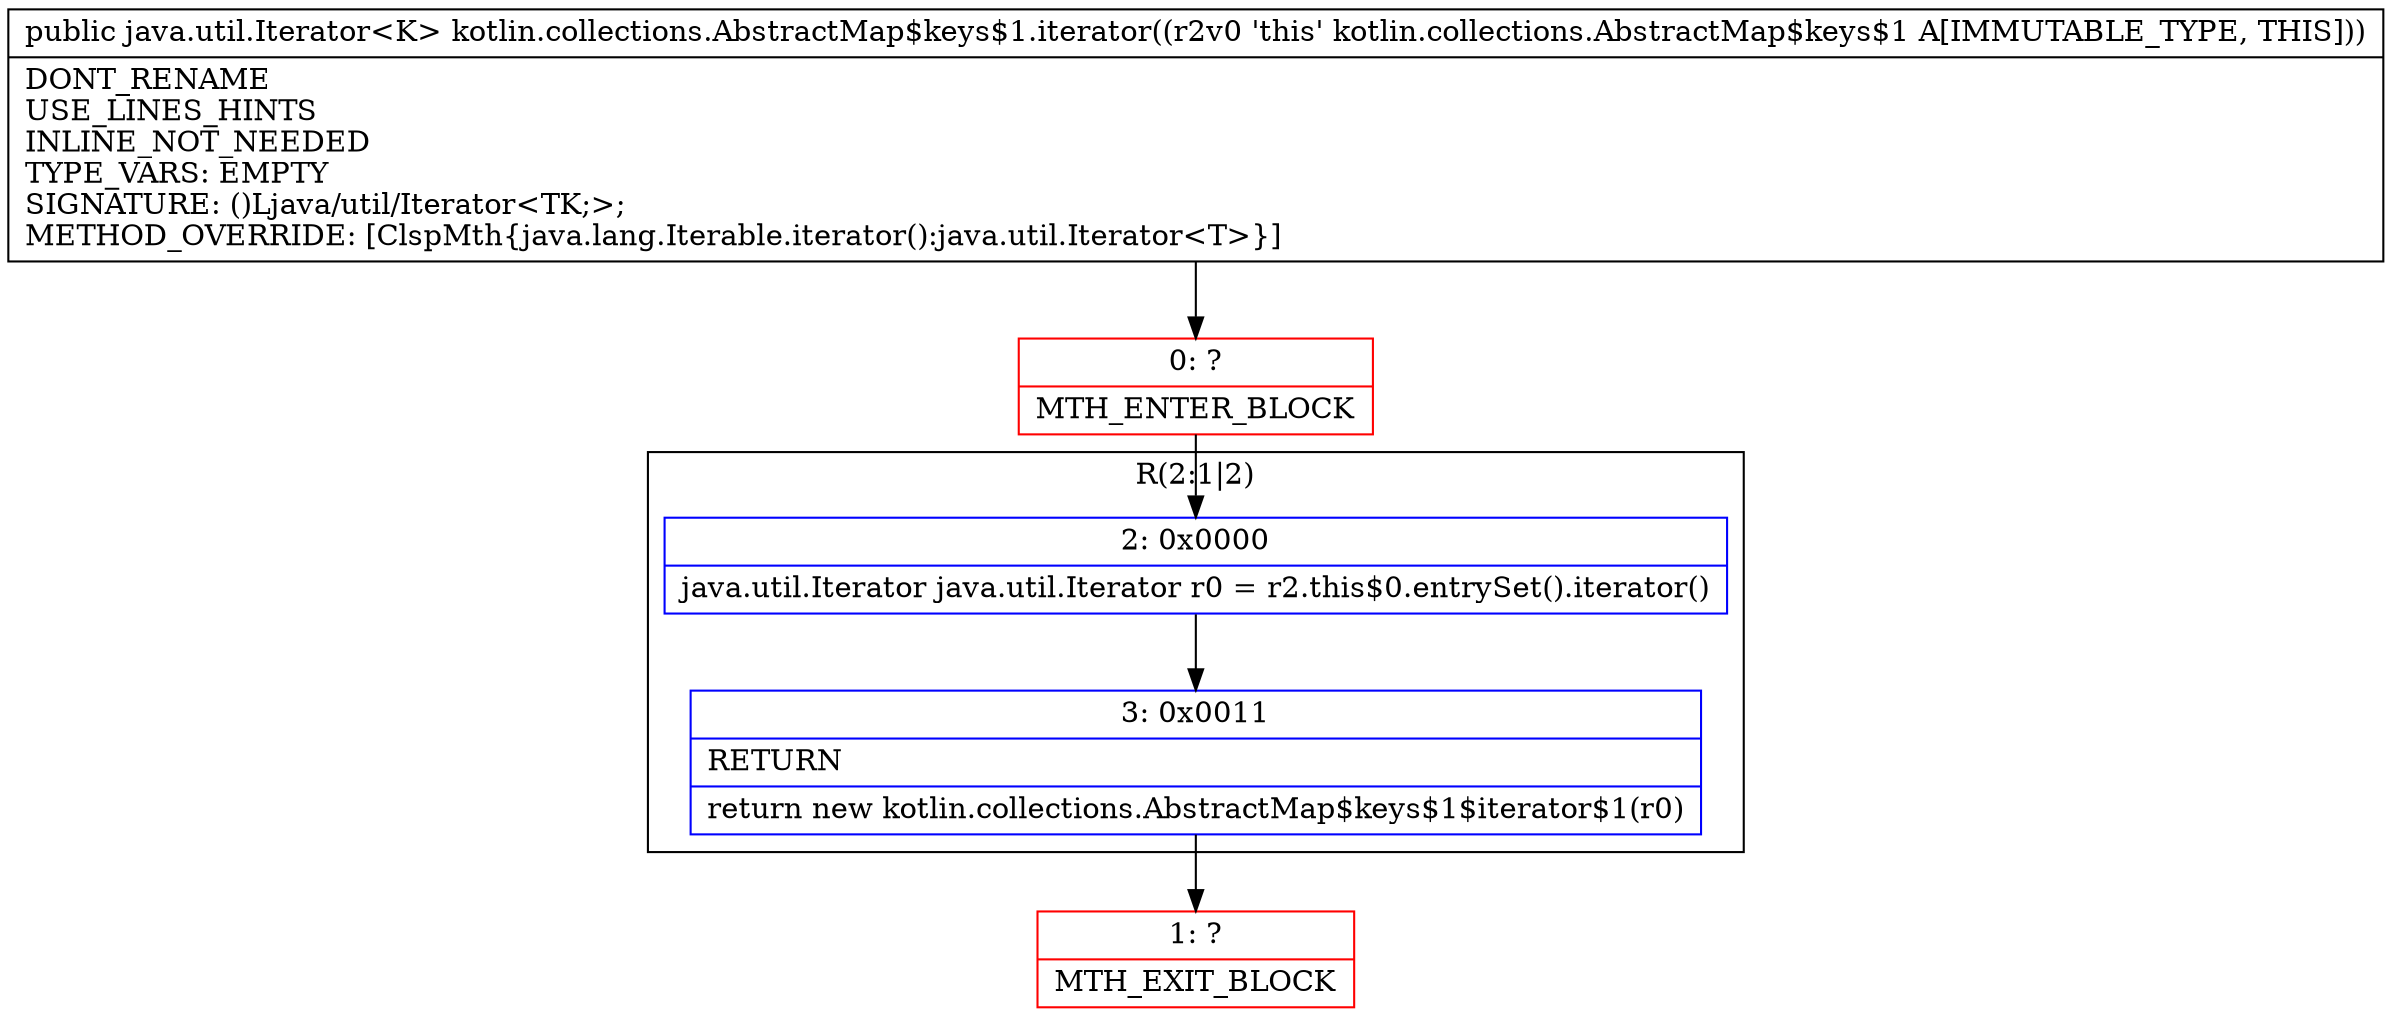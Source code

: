 digraph "CFG forkotlin.collections.AbstractMap$keys$1.iterator()Ljava\/util\/Iterator;" {
subgraph cluster_Region_865897293 {
label = "R(2:1|2)";
node [shape=record,color=blue];
Node_2 [shape=record,label="{2\:\ 0x0000|java.util.Iterator java.util.Iterator r0 = r2.this$0.entrySet().iterator()\l}"];
Node_3 [shape=record,label="{3\:\ 0x0011|RETURN\l|return new kotlin.collections.AbstractMap$keys$1$iterator$1(r0)\l}"];
}
Node_0 [shape=record,color=red,label="{0\:\ ?|MTH_ENTER_BLOCK\l}"];
Node_1 [shape=record,color=red,label="{1\:\ ?|MTH_EXIT_BLOCK\l}"];
MethodNode[shape=record,label="{public java.util.Iterator\<K\> kotlin.collections.AbstractMap$keys$1.iterator((r2v0 'this' kotlin.collections.AbstractMap$keys$1 A[IMMUTABLE_TYPE, THIS]))  | DONT_RENAME\lUSE_LINES_HINTS\lINLINE_NOT_NEEDED\lTYPE_VARS: EMPTY\lSIGNATURE: ()Ljava\/util\/Iterator\<TK;\>;\lMETHOD_OVERRIDE: [ClspMth\{java.lang.Iterable.iterator():java.util.Iterator\<T\>\}]\l}"];
MethodNode -> Node_0;Node_2 -> Node_3;
Node_3 -> Node_1;
Node_0 -> Node_2;
}

